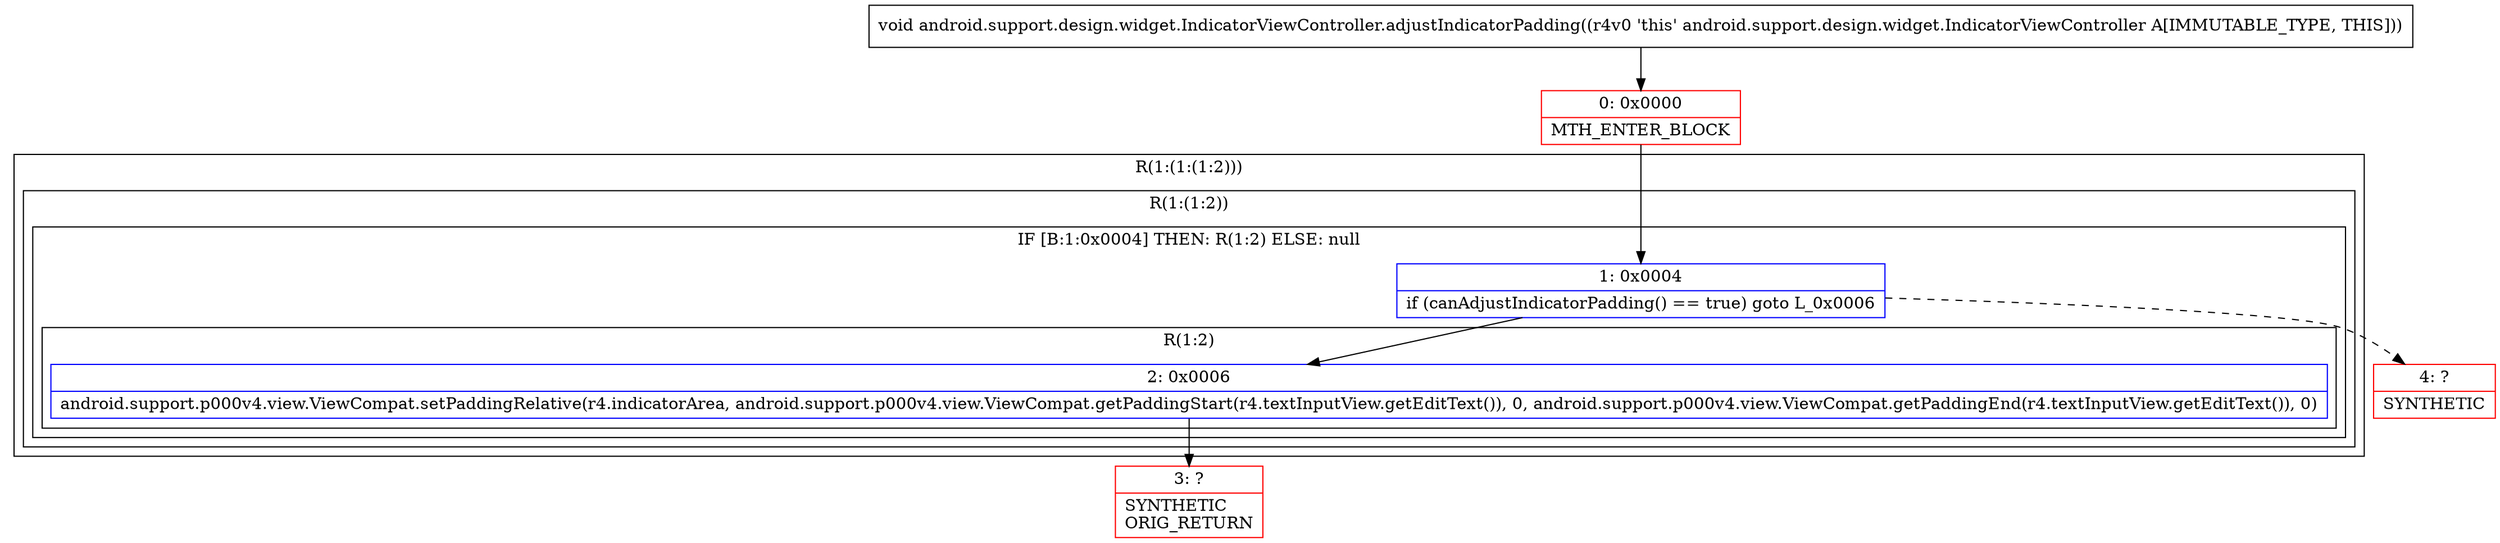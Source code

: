 digraph "CFG forandroid.support.design.widget.IndicatorViewController.adjustIndicatorPadding()V" {
subgraph cluster_Region_1199724167 {
label = "R(1:(1:(1:2)))";
node [shape=record,color=blue];
subgraph cluster_Region_602502007 {
label = "R(1:(1:2))";
node [shape=record,color=blue];
subgraph cluster_IfRegion_850331006 {
label = "IF [B:1:0x0004] THEN: R(1:2) ELSE: null";
node [shape=record,color=blue];
Node_1 [shape=record,label="{1\:\ 0x0004|if (canAdjustIndicatorPadding() == true) goto L_0x0006\l}"];
subgraph cluster_Region_377844554 {
label = "R(1:2)";
node [shape=record,color=blue];
Node_2 [shape=record,label="{2\:\ 0x0006|android.support.p000v4.view.ViewCompat.setPaddingRelative(r4.indicatorArea, android.support.p000v4.view.ViewCompat.getPaddingStart(r4.textInputView.getEditText()), 0, android.support.p000v4.view.ViewCompat.getPaddingEnd(r4.textInputView.getEditText()), 0)\l}"];
}
}
}
}
Node_0 [shape=record,color=red,label="{0\:\ 0x0000|MTH_ENTER_BLOCK\l}"];
Node_3 [shape=record,color=red,label="{3\:\ ?|SYNTHETIC\lORIG_RETURN\l}"];
Node_4 [shape=record,color=red,label="{4\:\ ?|SYNTHETIC\l}"];
MethodNode[shape=record,label="{void android.support.design.widget.IndicatorViewController.adjustIndicatorPadding((r4v0 'this' android.support.design.widget.IndicatorViewController A[IMMUTABLE_TYPE, THIS])) }"];
MethodNode -> Node_0;
Node_1 -> Node_2;
Node_1 -> Node_4[style=dashed];
Node_2 -> Node_3;
Node_0 -> Node_1;
}

